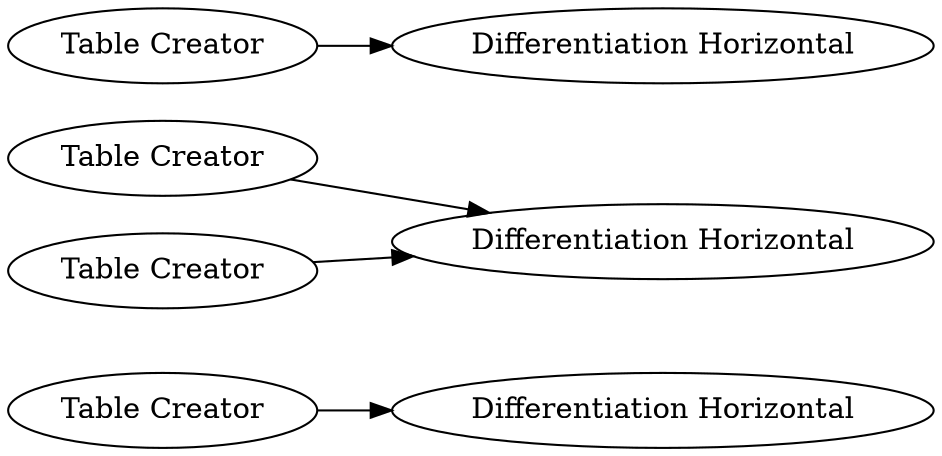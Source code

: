 digraph {
	2 [label="Table Creator"]
	7 [label="Table Creator"]
	13 [label="Differentiation Horizontal"]
	14 [label="Differentiation Horizontal"]
	15 [label="Table Creator"]
	16 [label="Differentiation Horizontal"]
	17 [label="Table Creator"]
	2 -> 13
	7 -> 16
	15 -> 14
	17 -> 16
	rankdir=LR
}
